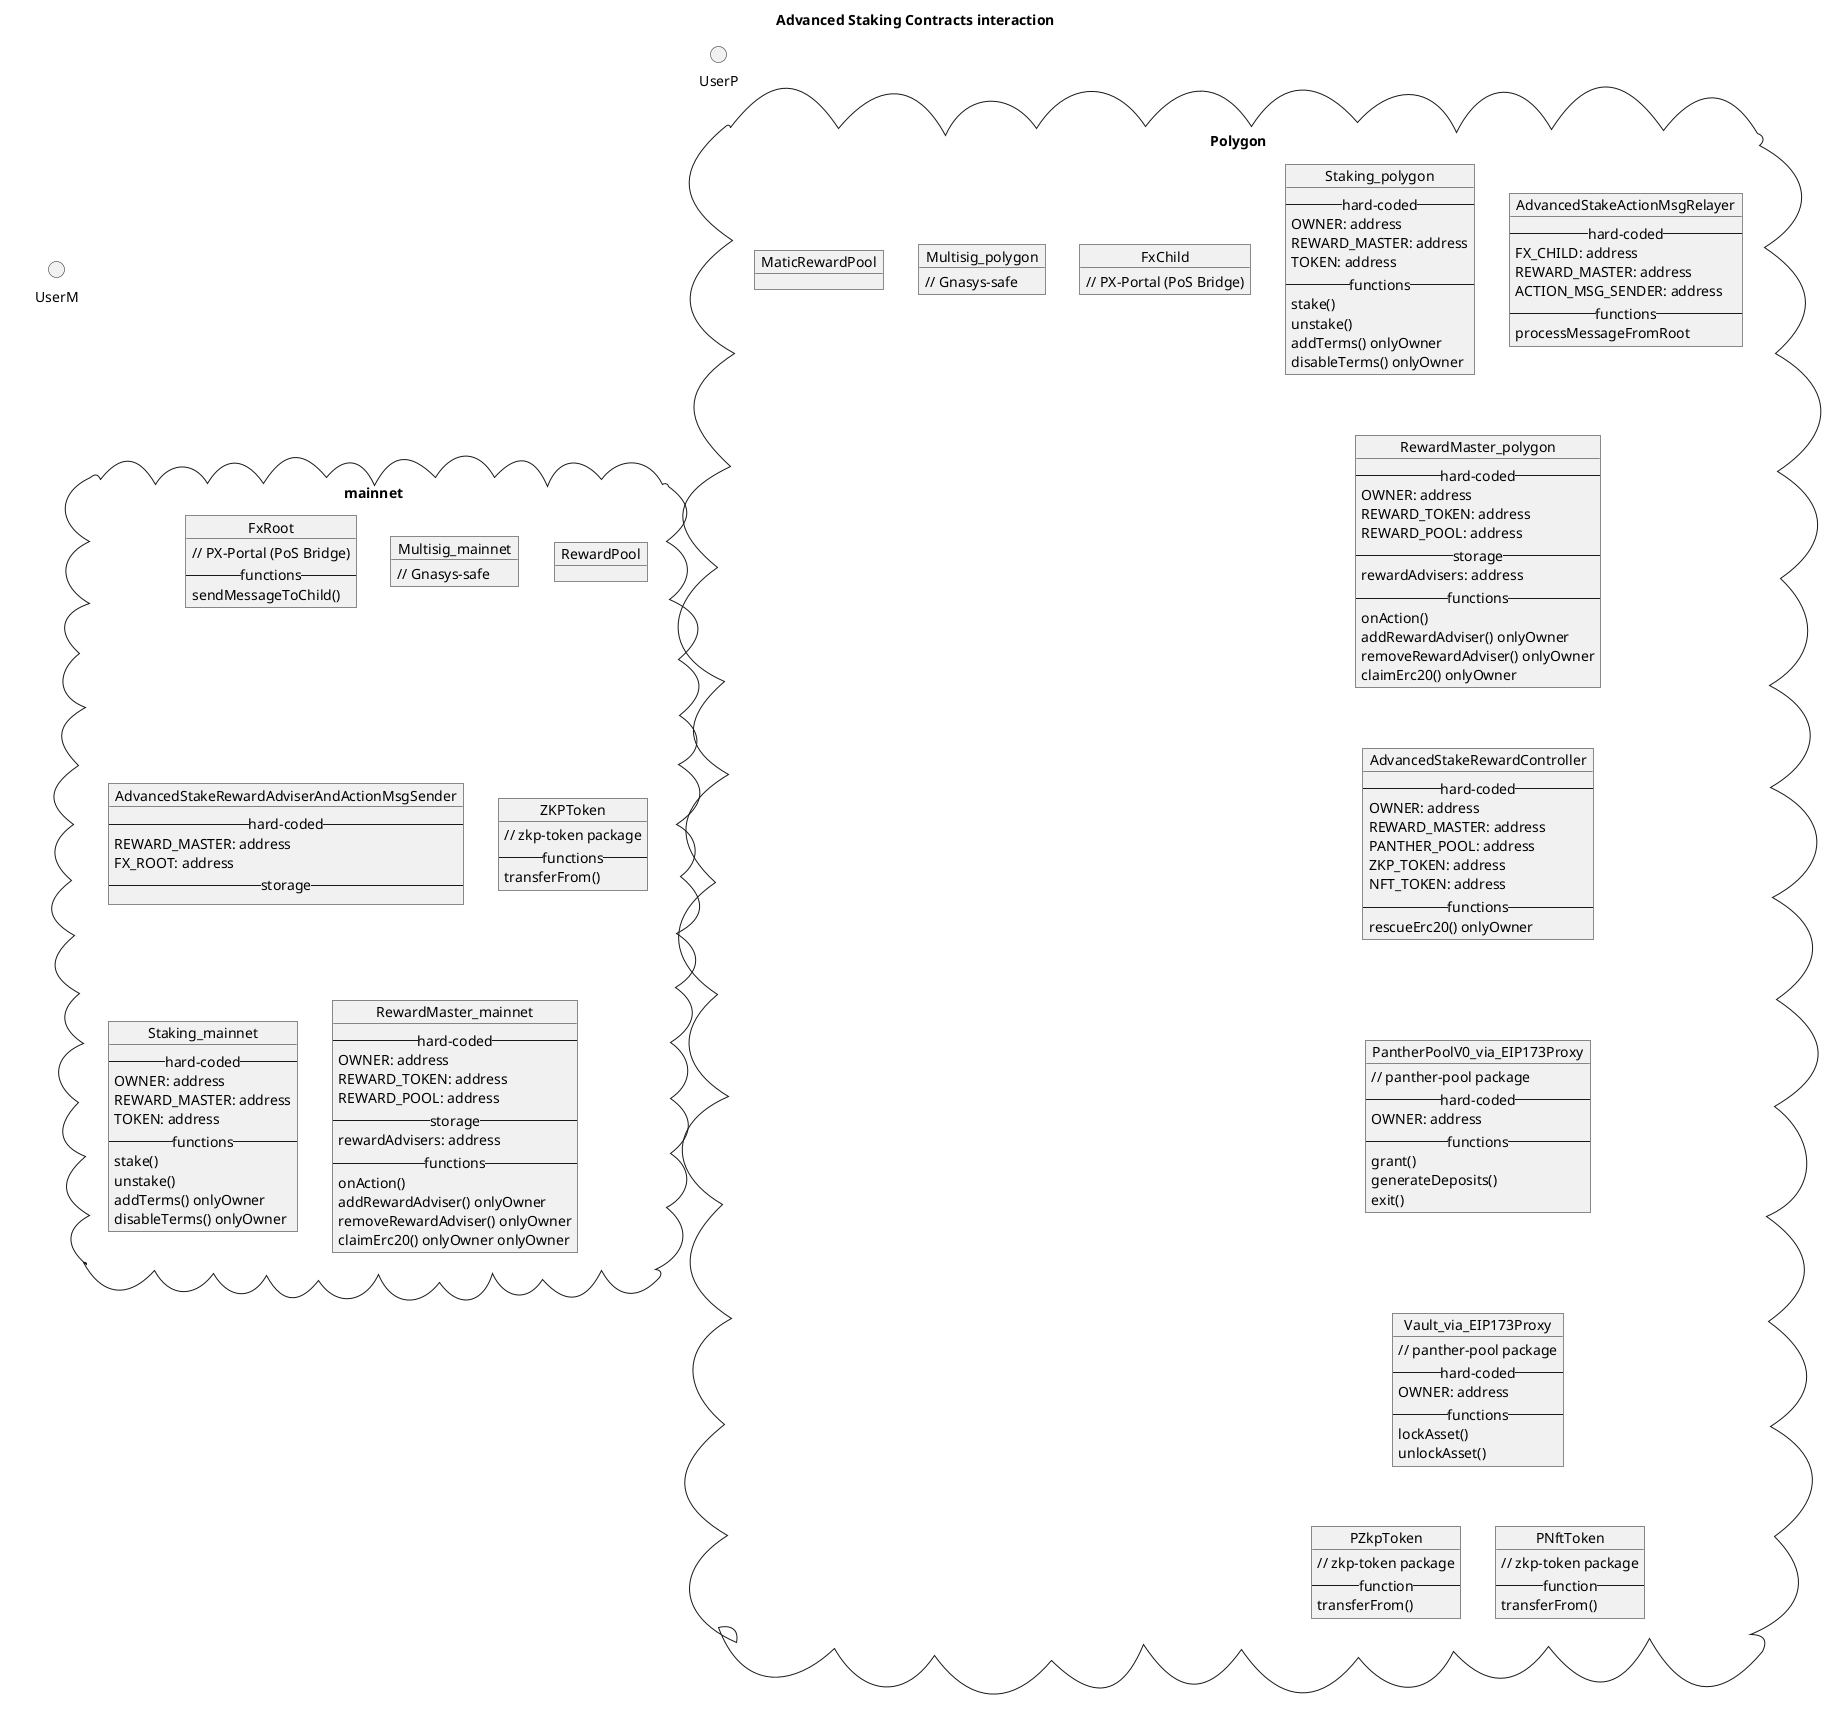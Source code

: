 @startuml
'https://plantuml.com/class-diagram
'https://plantuml.com/object-diagram

'UML "object" means Solidity contract instance here

title **Advanced Staking Contracts interaction**

together {
    () UserM
    () UserP
}

cloud Polygon {

    object Multisig_polygon {
        // Gnasys-safe
    }

    object AdvancedStakeActionMsgRelayer {
        --hard-coded--
        FX_CHILD: address
        REWARD_MASTER: address
        ACTION_MSG_SENDER: address
        --functions--
        processMessageFromRoot
    }

    object Staking_polygon {
        --hard-coded--
        OWNER: address
        REWARD_MASTER: address
        TOKEN: address
        --functions--
        stake()
        unstake()
        addTerms() onlyOwner
        disableTerms() onlyOwner
    }

    object RewardMaster_polygon {
        --hard-coded--
        OWNER: address
        REWARD_TOKEN: address
        REWARD_POOL: address
        --storage--
        rewardAdvisers: address
        --functions--
        onAction()
        addRewardAdviser() onlyOwner
        removeRewardAdviser() onlyOwner
        claimErc20() onlyOwner
    }

    object AdvancedStakeRewardController {
        --hard-coded--
        OWNER: address
        REWARD_MASTER: address
        PANTHER_POOL: address
        ZKP_TOKEN: address
        NFT_TOKEN: address
        --functions--
        rescueErc20() onlyOwner
    }

    object MaticRewardPool {
    }

    object PantherPoolV0_via_EIP173Proxy {
        // panther-pool package
        --hard-coded--
        OWNER: address
        --functions--
         grant()
         generateDeposits()
         exit()
    }

    object Vault_via_EIP173Proxy {
        // panther-pool package
        --hard-coded--
        OWNER: address
        --functions--
        lockAsset()
        unlockAsset()
    }

    object PZkpToken {
        // zkp-token package
        --function--
        transferFrom()
    }

    object PNftToken {
        // zkp-token package
        --function--
        transferFrom()
    }

    object FxChild {
        // PX-Portal (PoS Bridge)
    }
}

cloud mainnet {
    object Multisig_mainnet {
        // Gnasys-safe
    }

    object Staking_mainnet {
        --hard-coded--
        OWNER: address
        REWARD_MASTER: address
        TOKEN: address
        --functions--
        stake()
        unstake()
        addTerms() onlyOwner
        disableTerms() onlyOwner
    }

    object RewardMaster_mainnet {
        --hard-coded--
        OWNER: address
        REWARD_TOKEN: address
        REWARD_POOL: address
        --storage--
        rewardAdvisers: address
        --functions--
        onAction()
        addRewardAdviser() onlyOwner
        removeRewardAdviser() onlyOwner
        claimErc20() onlyOwner onlyOwner
    }

    object AdvancedStakeRewardAdviserAndActionMsgSender {
        --hard-coded--
        REWARD_MASTER: address
        FX_ROOT: address
        --storage--
    }

    object RewardPool {
    }

    object ZKPToken {
        // zkp-token package
        --functions--
        transferFrom()
    }

    object FxRoot {
        // PX-Portal (PoS Bridge)
        --functions--
        sendMessageToChild()
    }
}

'----------------- Layout ----------------------------------
UserP -[hidden]down- Polygon
Staking_polygon -[hidden]down- RewardMaster_polygon
Staking_polygon -[hidden]right- AdvancedStakeActionMsgRelayer
AdvancedStakeActionMsgRelayer -[hidden]down- RewardMaster_polygon
RewardMaster_polygon -[hidden]down- AdvancedStakeRewardController
AdvancedStakeRewardController -[hidden]down- PantherPoolV0_via_EIP173Proxy
PantherPoolV0_via_EIP173Proxy -[hidden]down- Vault_via_EIP173Proxy
Vault_via_EIP173Proxy -[hidden]down- PZkpToken
Vault_via_EIP173Proxy -[hidden]down- PNftToken

mainnet -[hidden]up- UserM
UserM -[hidden]down- Staking_mainnet
Staking_mainnet -[hidden]right- RewardMaster_mainnet
RewardMaster_mainnet -[hidden]up- AdvancedStakeRewardAdviserAndActionMsgSender
AdvancedStakeRewardAdviserAndActionMsgSender -[hidden]up- FxRoot
FxRoot -[hidden]up- FxChild

''----------------- Roles with contract ---------------------
'
''---- on mainnet
'Staking_mainnet::OWNER -[dashed]-> Multisig_mainnet
'Staking_mainnet::REWARD_MASTER -[dashed]-> RewardMaster_mainnet
'Staking_mainnet::TOKEN -[dashed]-> ZKPToken
'
'RewardMaster_mainnet::OWNER -[dashed]-> Multisig_mainnet
'RewardMaster_mainnet::REWARD_TOKEN -[dashed]-> ZKPToken
'RewardMaster_mainnet::REWARD_POOL -[dashed]-> RewardPool
'RewardMaster_mainnet::rewardAdvisers -[dashed]-> Staking_mainnet
'RewardMaster_mainnet::rewardAdvisers -[dashed]-> AdvancedStakeRewardAdviserAndActionMsgSender
'
'AdvancedStakeRewardAdviserAndActionMsgSender::FX_ROOT -[dashed]-> FxRoot
'AdvancedStakeRewardAdviserAndActionMsgSender::REWARD_MASTER -[dashed]-> RewardMaster_mainnet
'
''---- on Polygon
'Staking_polygon::OWNER -[dashed]-> Multisig_polygon
'Staking_polygon::REWARD_MASTER -[dashed]-> RewardMaster_polygon
'Staking_polygon::TOKEN -[dashed]-> PZkpToken
'
'AdvancedStakeActionMsgRelayer::FX_CHILD -[dashed]-> FxChild
'AdvancedStakeActionMsgRelayer::REWARD_MASTER -[dashed]-> RewardMaster_polygon
'AdvancedStakeActionMsgRelayer::ACTION_MSG_SENDER -[dashed]-> AdvancedStakeRewardAdviserAndActionMsgSender
'
'RewardMaster_polygon::OWNER -[dashed]-> Multisig_polygon
'RewardMaster_polygon::REWARD_TOKEN -[dashed]-> PZkpToken
'RewardMaster_polygon::REWARD_POOL -[dashed]-> MaticRewardPool
'RewardMaster_polygon::rewardAdvisers -[dashed]-> Staking_polygon
'RewardMaster_polygon::rewardAdvisers -[dashed]-> AdvancedStakeRewardController
'RewardMaster_polygon::rewardAdvisers -[dashed]-> AdvancedStakeActionMsgRelayer
'
'AdvancedStakeRewardController::OWNER -[dashed]-> Multisig_polygon
'AdvancedStakeRewardController::REWARD_MASTER -[dashed]-> RewardMaster_polygon
'AdvancedStakeRewardController::PANTHER_POOL -[dashed]-> PantherPoolV0_via_EIP173Proxy
'AdvancedStakeRewardController::ZKP_TOKEN -[dashed]-> PZkpToken
'AdvancedStakeRewardController::NFT_TOKEN -[dashed]-> PNftToken
'
'PantherPoolV0_via_EIP173Proxy::OWNER -[dashed]-> Multisig_polygon
'Vault_via_EIP173Proxy::OWNER -[dashed]-> PantherPoolV0_via_EIP173Proxy
'
''----------------- Calls to contract from users ----------------
''---- on mainnet
'UserM -> Staking_mainnet: stake()
'UserM -> Staking_mainnet: unstake()
''---- on Polygon
'UserP -> Staking_polygon: stake()
'UserP -> Staking_polygon: unstake()
'
'UserM -> PantherPoolV0_via_EIP173Proxy: exit()
'UserP -> PantherPoolV0_via_EIP173Proxy: exit()
'
''----------------- Calls between contract -----------------------
'
''---- on mainnet
'Staking_mainnet -|> RewardMaster_mainnet::onAction
'RewardMaster_mainnet -|> AdvancedStakeRewardAdviserAndActionMsgSender: getRewardAdvice
'AdvancedStakeRewardAdviserAndActionMsgSender -|> FxRoot: sendMessageToChild
'
'
'FxRoot --|> FxChild: "bridge message"
'
'
'Multisig_mainnet -|> RewardMaster: addRewardAdviser()
'Multisig_mainnet -|> RewardMaster: removeRewardAdviser()
'Multisig_mainnet -|> RewardMaster: claimErc20()
'
'Multisig_mainnet -|> Staking_mainnet: addTerms()
'Multisig_mainnet -|> Staking_mainnet: disableTerms()
'
'Multisig_mainnet -|> AdvancedStakeRewardController: rescueErc20()
'
''---- on Polygon
'Staking_polygon -|> RewardMaster_polygon: onAction()
'
'FxChild -|> AdvancedStakeActionMsgRelayer: processMessageFromRoot()
'AdvancedStakeActionMsgRelayer -|> RewardMaster_polygon: onAction()
'
'RewardMaster_polygon -|> AdvancedStakeRewardController: getRewardAdvice()
'AdvancedStakeRewardController -|> PantherPoolV0_via_EIP173Proxy: grant()
'AdvancedStakeRewardController -|> PantherPoolV0_via_EIP173Proxy: generateDeposits()
'PantherPoolV0_via_EIP173Proxy -|> Vault_via_EIP173Proxy: lockAsset()
'Vault_via_EIP173Proxy -|> PZkpToken: transferFrom()
'Vault_via_EIP173Proxy -|> PNftToken: transferFrom()

'--------------------------------dev notes and scratches follow
'abstract class RewardAdvisersList
'abstract class StakingMsgProcessor
'abstract class AdvancedStakingDataDecoder
'abstract class ImmutableOwnable
'abstract class NonReentrant
'abstract class Utils
@enduml

